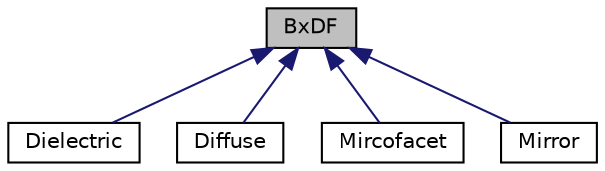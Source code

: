 digraph "BxDF"
{
 // LATEX_PDF_SIZE
  edge [fontname="Helvetica",fontsize="10",labelfontname="Helvetica",labelfontsize="10"];
  node [fontname="Helvetica",fontsize="10",shape="box"];
  Node1 [label="BxDF",height=0.2,width=0.4,color="black", fillcolor="grey75", style="filled", fontcolor="black",tooltip="BxDF. out == rays from/to camera, in == rays from/to objects/lights."];
  Node1 -> Node2 [dir="back",color="midnightblue",fontsize="10",style="solid"];
  Node2 [label="Dielectric",height=0.2,width=0.4,color="black", fillcolor="white", style="filled",URL="$class_dielectric.html",tooltip="Dielectric reflection model."];
  Node1 -> Node3 [dir="back",color="midnightblue",fontsize="10",style="solid"];
  Node3 [label="Diffuse",height=0.2,width=0.4,color="black", fillcolor="white", style="filled",URL="$class_diffuse.html",tooltip="Lambertian reflection model."];
  Node1 -> Node4 [dir="back",color="midnightblue",fontsize="10",style="solid"];
  Node4 [label="Mircofacet",height=0.2,width=0.4,color="black", fillcolor="white", style="filled",URL="$class_mircofacet.html",tooltip="Micro-facet reflection model."];
  Node1 -> Node5 [dir="back",color="midnightblue",fontsize="10",style="solid"];
  Node5 [label="Mirror",height=0.2,width=0.4,color="black", fillcolor="white", style="filled",URL="$class_mirror.html",tooltip="Ideally specular reflection model."];
}
